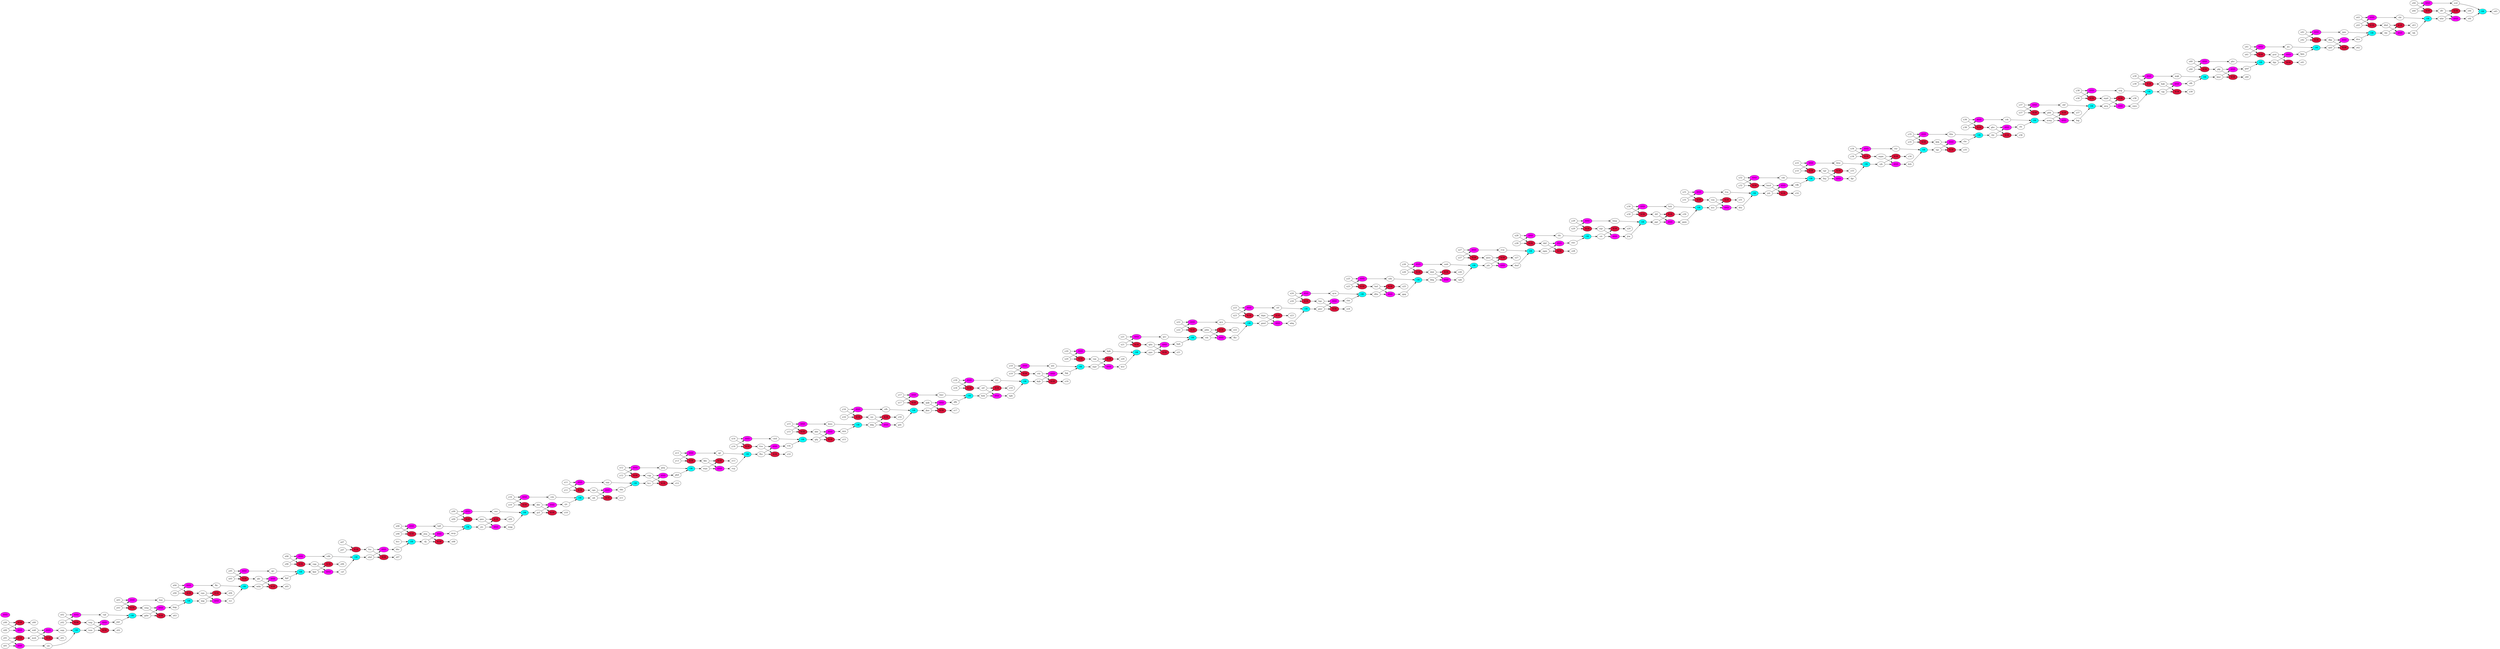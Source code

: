 digraph{
  rankdir="LR"
  91 [label="AND"][style=filled][fillcolor=fuchsia]
  {vpn, wjg} -> 91 -> rcr
  92 [label="AND"][style=filled][fillcolor=fuchsia]
  {y25, x25} -> 92 -> sdn
  93 [label="XOR"][style=filled][fillcolor=crimson]
  {ncs, vnn} -> 93 -> z31
  94 [label="OR"][style=filled][fillcolor=aqua]
  {dtn, tvq} -> 94 -> jsb
  95 [label="XOR"][style=filled][fillcolor=crimson]
  {vjv, ddg} -> 95 -> z16
  96 [label="AND"][style=filled][fillcolor=fuchsia]
  {x06, y06} -> 96 -> vdb
  97 [label="AND"][style=filled][fillcolor=fuchsia]
  {x04, y04} -> 97 -> fkc
  98 [label="AND"][style=filled][fillcolor=fuchsia]
  {msh, mkf} -> 98 -> nqq
  99 [label="AND"][style=filled][fillcolor=fuchsia]
  {y05, x05} -> 99 -> qjc
  100 [label="AND"][style=filled][fillcolor=fuchsia]
  {dkp, qwf} -> 100 -> dvn
  101 [label="AND"][style=filled][fillcolor=fuchsia]
  {jsb, bmd} -> 101 -> rdk
  102 [label="XOR"][style=filled][fillcolor=crimson]
  {y00, x00} -> 102 -> z00
  103 [label="XOR"][style=filled][fillcolor=crimson]
  {y35, x35} -> 103 -> khk
  104 [label="AND"][style=filled][fillcolor=fuchsia]
  {pcf, dhr} -> 104 -> cjv
  105 [label="AND"][style=filled][fillcolor=fuchsia]
  {vqg, hcc} -> 105 -> gbd
  106 [label="AND"][style=filled][fillcolor=fuchsia]
  {x39, y39} -> 106 -> wgk
  107 [label="XOR"][style=filled][fillcolor=crimson]
  {x33, y33} -> 107 -> vgr
  108 [label="OR"][style=filled][fillcolor=aqua]
  {bqj, shf} -> 108 -> qvq
  109 [label="AND"][style=filled][fillcolor=fuchsia]
  {y21, x21} -> 109 -> qvc
  110 [label="XOR"][style=filled][fillcolor=crimson]
  {vqs, mpr} -> 110 -> z20
  111 [label="XOR"][style=filled][fillcolor=crimson]
  {x04, y04} -> 111 -> vpn
  112 [label="XOR"][style=filled][fillcolor=crimson]
  {y01, x01} -> 112 -> msh
  113 [label="OR"][style=filled][fillcolor=aqua]
  {wkq, stf} -> 113 -> gmr
  114 [label="XOR"][style=filled][fillcolor=crimson]
  {fgw, vgg} -> 114 -> z06
  115 [label="AND"][style=filled][fillcolor=fuchsia]
  {x01, y01} -> 115 -> cjn
  116 [label="AND"][style=filled][fillcolor=fuchsia]
  {x11, y11} -> 116 -> spp
  117 [label="AND"][style=filled][fillcolor=fuchsia]
  {nhd, fns} -> 117 -> bhc
  118 [label="XOR"][style=filled][fillcolor=crimson]
  {gdw, smg} -> 118 -> z03
  119 [label="OR"][style=filled][fillcolor=aqua]
  {qcn, fhv} -> 119 -> gmd
  120 [label="OR"][style=filled][fillcolor=aqua]
  {dvn, jqm} -> 120 -> tbt
  121 [label="AND"][style=filled][fillcolor=fuchsia]
  {x42, y42} -> 121 -> jqm
  122 [label="AND"][style=filled][fillcolor=fuchsia]
  {y09, x09} -> 122 -> cwr
  123 [label="OR"][style=filled][fillcolor=aqua]
  {rwv, tfn} -> 123 -> ctt
  124 [label="OR"][style=filled][fillcolor=aqua]
  {gnq, gbd} -> 124 -> wqn
  125 [label="AND"][style=filled][fillcolor=fuchsia]
  {tfj, jwq} -> 125 -> mcp
  126 [label="OR"][style=filled][fillcolor=aqua]
  {gpg, sdn} -> 126 -> bbg
  127 [label="AND"][style=filled][fillcolor=fuchsia]
  {y16, x16} -> 127 -> nfb
  128 [label="XOR"][style=filled][fillcolor=crimson]
  {tth, pdm} -> 128 -> z22
  129 [label="AND"][style=filled][fillcolor=fuchsia]
  {x08, y08} -> 129 -> hdf
  130 [label="AND"][style=filled][fillcolor=fuchsia]
  {ppn, qbn} -> 130 -> hph
  131 [label="OR"][style=filled][fillcolor=aqua]
  {dmf, rvw} -> 131 -> ngm
  132 [label="XOR"][style=filled][fillcolor=crimson]
  {vqg, hcc} -> 132 -> z12
  133 [label="OR"][style=filled][fillcolor=aqua]
  {hfj, cbt} -> 133 -> wbr
  134 [label="OR"][style=filled][fillcolor=aqua]
  {cwd, vvb} -> 134 -> gbj
  135 [label="XOR"][style=filled][fillcolor=crimson]
  {x34, y34} -> 135 -> mgm
  136 [label="XOR"][style=filled][fillcolor=crimson]
  {knk, ntf} -> 136 -> z18
  137 [label="XOR"][style=filled][fillcolor=crimson]
  {x12, y12} -> 137 -> vqg
  138 [label="AND"][style=filled][fillcolor=fuchsia]
  {khf, ngm} -> 138 -> rwv
  139 [label="AND"][style=filled][fillcolor=fuchsia]
  {fhn, fcw} -> 139 -> vvb
  140 [label="AND"][style=filled][fillcolor=fuchsia]
  {gmr, hqc} -> 140 -> chn
  141 [label="AND"][style=filled][fillcolor=fuchsia]
  {x12, y12} -> 141 -> gnq
  142 [label="OR"][style=filled][fillcolor=aqua]
  {sfh, wgk} -> 142 -> kmr
  143 [label="XOR"][style=filled][fillcolor=crimson]
  {mkf, msh} -> 143 -> z01
  144 [label="XOR"][style=filled][fillcolor=crimson]
  {fhn, fcw} -> 144 -> z14
  145 [label="OR"][style=filled][fillcolor=aqua]
  {fgm, jts} -> 145 -> qwf
  146 [label="OR"][style=filled][fillcolor=aqua]
  {bpf, qjc} -> 146 -> fgw
  147 [label="XOR"][style=filled][fillcolor=crimson]
  {tbt, bhd} -> 147 -> z43
  148 [label="XOR"][style=filled][fillcolor=crimson]
  {x16, y16} -> 148 -> vjv
  149 [label="XOR"][style=filled][fillcolor=crimson]
  {x06, y06} -> 149 -> vgg
  150 [label="AND"][style=filled][fillcolor=fuchsia]
  {x03, y03} -> 150 -> hwj
  151 [label="OR"][style=filled][fillcolor=aqua]
  {phv, gwf} -> 151 -> bjp
  152 [label="XOR"][style=filled][fillcolor=crimson]
  {gmd, dqm} -> 152 -> z23
  153 [label="XOR"][style=filled][fillcolor=crimson]
  {y39, x39} -> 153 -> hqb
  154 [label="XOR"][style=filled][fillcolor=crimson]
  {y20, x20} -> 154 -> vqs
  155 [label="XOR"][style=filled][fillcolor=crimson]
  {jrs, qws} -> 155 -> z09
  156 [label="XOR"][style=filled][fillcolor=crimson]
  {dfm, hnf} -> 156 -> z25
  157 [label="XOR"][style=filled][fillcolor=crimson]
  {x15, y15} -> 157 -> ddr
  158 [label="AND"][style=filled][fillcolor=fuchsia]
  {y17, x17} -> 158 -> bwr
  159 [label="AND"][style=filled][fillcolor=fuchsia]
  {rtb, kqb} -> 159 -> hgj
  160 [label="OR"][style=filled][fillcolor=aqua]
  {vqf, pqv} -> 160 -> gdw
  161 [label="XOR"][style=filled][fillcolor=crimson]
  {y38, x38} -> 161 -> mpd
  162 [label="XOR"][style=filled][fillcolor=crimson]
  {kks, wqn} -> 162 -> z13
  163 [label="AND"][style=filled][fillcolor=fuchsia]
  {ddg, vjv} -> 163 -> gdv
  164 [label="XOR"][style=filled][fillcolor=crimson]
  {x11, y11} -> 164 -> cgn
  165 [label="OR"][style=filled][fillcolor=aqua]
  {svd, nfd} -> 165 -> z45
  166 [label="AND"][style=filled][fillcolor=fuchsia]
  {y44, x44} -> 166 -> svd
  167 [label="AND"][style=filled][fillcolor=fuchsia]
  {twg, tnm} -> 167 -> pqv
  168 [label="AND"][style=filled][fillcolor=fuchsia]
  {ntf, knk} -> 168 -> ngh
  169 [label="XOR"][style=filled][fillcolor=crimson]
  {fmj, vgr} -> 169 -> z33
  170 [label="AND"][style=filled][fillcolor=fuchsia]
  {cjh, cgn} -> 170 -> skn
  171 [label="XOR"][style=filled][fillcolor=crimson]
  {x07, y07} -> 171 -> fns
  172 [label="AND"][style=filled][fillcolor=fuchsia]
  {ddr, gbj} -> 172 -> qcp
  173 [label="XOR"][style=filled][fillcolor=crimson]
  {mwg, pbh} -> 173 -> z37
  174 [label="AND"][style=filled][fillcolor=fuchsia]
  {tbt, bhd} -> 174 -> hfj
  175 [label="AND"][style=filled][fillcolor=fuchsia]
  {x28, y28} -> 175 -> tfn
  176 [label="OR"][style=filled][fillcolor=aqua]
  {chn, qcw} -> 176 -> dfm
  177 [label="XOR"][style=filled][fillcolor=crimson]
  {y25, x25} -> 177 -> hnf
  178 [label="XOR"][style=filled][fillcolor=crimson]
  {wbr, dfr} -> 178 -> z44
  179 [label="AND"][style=filled][fillcolor=fuchsia]
  {x24, y24} -> 179 -> qcw
  180 [label="XOR"][style=filled][fillcolor=crimson]
  {ctt, nqr} -> 180 -> z29
  181 [label="XOR"][style=filled][fillcolor=crimson]
  {y10, x10} -> 181 -> dhr
  182 [label="XOR"][style=filled][fillcolor=crimson]
  {x17, y17} -> 182 -> gqk
  183 [label="OR"][style=filled][fillcolor=aqua]
  {fdw, chc} -> 183 -> tht
  184 [label="XOR"][style=filled][fillcolor=crimson]
  {x02, y02} -> 184 -> twg
  185 [label="XOR"][style=filled][fillcolor=crimson]
  {bbg, dnb} -> 185 -> z26
  186 [label="OR"][style=filled][fillcolor=aqua]
  {hdf, mcp} -> 186 -> jrs
  187 [label="AND"][style=filled][fillcolor=fuchsia]
  {x22, y22} -> 187 -> qcn
  188 [label="AND"][style=filled][fillcolor=fuchsia]
  {x27, y27} -> 188 -> rvw
  189 [label="OR"][style=filled][fillcolor=aqua]
  {bwr, dfh} -> 189 -> knk
  190 [label="XOR"][style=filled][fillcolor=crimson]
  {y28, x28} -> 190 -> khf
  191 [label="AND"][style=filled][fillcolor=fuchsia]
  {pvd, bjp} -> 191 -> fgm
  192 [label="OR"][style=filled][fillcolor=aqua]
  {tdv, ngh} -> 192 -> kqb
  193 [label="AND"][style=filled][fillcolor=fuchsia]
  {x00, y00} -> 193 -> mkf
  194 [label="OR"][style=filled][fillcolor=aqua]
  {dsb, rnr} -> 194 -> tgs
  195 [label="XOR"][style=filled][fillcolor=crimson]
  {mpd, qvq} -> 195 -> z38
  196 [label="AND"][style=filled][fillcolor=fuchsia]
  {tgs, khk} -> 196 -> chc
  197 [label="XOR"][style=filled][fillcolor=crimson]
  {y41, x41} -> 197 -> pvd
  198 [label="XOR"][style=filled][fillcolor=crimson]
  {x09, y09} -> 198 -> qws
  199 [label="AND"][style=filled][fillcolor=fuchsia]
  {x34, y34} -> 199 -> rnr
  200 [label="XOR"][style=filled][fillcolor=crimson]
  {y37, x37} -> 200 -> pbh
  201 [label="XOR"][style=filled][fillcolor=crimson]
  {qmn, jsh} -> 201 -> z27
  202 [label="XOR"][style=filled][fillcolor=crimson]
  {vpn, wjg} -> 202 -> z04
  203 [label="XOR"][style=filled][fillcolor=crimson]
  {x40, y40} -> 203 -> pkj
  204 [label="OR"][style=filled][fillcolor=aqua]
  {nsg, nwn} -> 204 -> vjg
  205 [label="AND"][style=filled][fillcolor=fuchsia]
  {x35, y35} -> 205 -> fdw
  206 [label="OR"][style=filled][fillcolor=aqua]
  {crk, cfs} -> 206 -> mwg
  207 [label="OR"][style=filled][fillcolor=aqua]
  {rcr, fkc} -> 207 -> whh
  208 [label="AND"][style=filled][fillcolor=fuchsia]
  {gqk, jkm} -> 208 -> dfh
  209 [label="XOR"][style=filled][fillcolor=crimson]
  {x27, y27} -> 209 -> qmn
  210 [label="OR"][style=filled][fillcolor=aqua]
  {hph, qvc} -> 210 -> tth
  211 [label="OR"][style=filled][fillcolor=aqua]
  {jtw, bmp} -> 211 -> pgr
  212 [label="AND"][style=filled][fillcolor=fuchsia]
  {y29, x29} -> 212 -> bmp
  213 [label="XOR"][style=filled][fillcolor=crimson]
  {x22, y22} -> 213 -> pdm
  214 [label="XOR"][style=filled][fillcolor=crimson]
  {x29, y29} -> 214 -> nqr
  215 [label="AND"][style=filled][fillcolor=fuchsia]
  {x36, y36} -> 215 -> crk
  216 [label="AND"][style=filled][fillcolor=fuchsia]
  {y10, x10} -> 216 -> rck
  217 [label="XOR"][style=filled][fillcolor=crimson]
  {y03, x03} -> 217 -> smg
  218 [label="AND"][style=filled][fillcolor=fuchsia]
  {bbg, dnb} -> 218 -> vpb
  219 [label="XOR"][style=filled][fillcolor=crimson]
  {tnm, twg} -> 219 -> z02
  220 [label="OR"][style=filled][fillcolor=aqua]
  {rvp, qjt} -> 220 -> fhn
  221 [label="OR"][style=filled][fillcolor=aqua]
  {cjv, rck} -> 221 -> cjh
  222 [label="XOR"][style=filled][fillcolor=crimson]
  {ngm, khf} -> 222 -> z28
  223 [label="AND"][style=filled][fillcolor=fuchsia]
  {qfs, whh} -> 223 -> bpf
  224 [label="AND"][style=filled][fillcolor=fuchsia]
  {hqb, vjg} -> 224 -> sfh
  225 [label="OR"][style=filled][fillcolor=aqua]
  {skn, spp} -> 225 -> hcc
  226 [label="OR"][style=filled][fillcolor=aqua]
  {cwr, mqg} -> 226 -> pcf
  227 [label="XOR"][style=filled][fillcolor=crimson]
  {x44, y44} -> 227 -> dfr
  228 [label="OR"][style=filled][fillcolor=aqua]
  {hhw, fgr} -> 228 -> vjb
  229 [label="AND"][style=filled][fillcolor=fuchsia]
  {kmr, pkj} -> 229 -> gwf
  230 [label="XOR"][style=filled][fillcolor=crimson]
  {x08, y08} -> 230 -> jwq
  231 [label="XOR"][style=filled][fillcolor=crimson]
  {ppn, qbn} -> 231 -> z21
  232 [label="XOR"][style=filled][fillcolor=crimson]
  {kqb, rtb} -> 232 -> z19
  233 [label="XOR"][style=filled][fillcolor=crimson]
  {mgm, vjb} -> 233 -> z34
  234 [label="AND"][style=filled][fillcolor=fuchsia]
  {mpr, vqs} -> 234 -> wcr
  235 [label="XOR"][style=filled][fillcolor=crimson]
  {hqb, vjg} -> 235 -> z39
  236 [label="XOR"][style=filled][fillcolor=crimson]
  {cgn, cjh} -> 236 -> z11
  237 [label="AND"][style=filled][fillcolor=fuchsia]
  {y02, x02} -> 237 -> vqf
  238 [label="AND"][style=filled][fillcolor=fuchsia]
  {ghv, tht} -> 238 -> cfs
  239 [label="XOR"][style=filled][fillcolor=crimson]
  {x13, y13} -> 239 -> kks
  240 [label="XOR"][style=filled][fillcolor=crimson]
  {y26, x26} -> 240 -> dnb
  241 [label="AND"][style=filled][fillcolor=fuchsia]
  {qws, jrs} -> 241 -> mqg
  242 [label="AND"][style=filled][fillcolor=fuchsia]
  {mgm, vjb} -> 242 -> dsb
  243 [label="AND"][style=filled][fillcolor=fuchsia]
  {x26, y26} -> 243 -> swb
  244 [label="AND"][style=filled][fillcolor=fuchsia]
  {x31, y31} -> 244 -> tvq
  245 [label="AND"][style=filled][fillcolor=fuchsia]
  {x20, y20} -> 245 -> bgk
  246 [label="OR"][style=filled][fillcolor=aqua]
  {kmn, qcp} -> 246 -> ddg
  247 [label="XOR"][style=filled][fillcolor=crimson]
  {y30, x30} -> 247 -> dtf
  248 [label="OR"][style=filled][fillcolor=aqua]
  {wcr, bgk} -> 248 -> ppn
  249 [label="XOR"][style=filled][fillcolor=crimson]
  {dkp, qwf} -> 249 -> z42
  250 [label="AND"][style=filled][fillcolor=fuchsia]
  {y15, x15} -> 250 -> kmn
  251 [label="AND"][style=filled][fillcolor=fuchsia]
  {x38, y38} -> 251 -> nsg
  252 [label="XOR"][style=filled][fillcolor=crimson]
  {x21, y21} -> 252 -> qbn
  253 [label="XOR"][style=filled][fillcolor=crimson]
  {dtf, pgr} -> 253 -> z30
  254 [label="AND"][style=filled][fillcolor=fuchsia]
  {x40, y40} -> 254 -> phv
  255 [label="AND"][style=filled][fillcolor=fuchsia]
  {x32, y32} -> 255 -> csk
  256 [label="XOR"][style=filled][fillcolor=crimson]
  {y31, x31} -> 256 -> vnn
  257 [label="XOR"][style=filled][fillcolor=crimson]
  {y24, x24} -> 257 -> hqc
  258 [label="XOR"][style=filled][fillcolor=crimson]
  {pkj, kmr} -> 258 -> z40
  259 [label="XOR"][style=filled][fillcolor=crimson]
  {gmr, hqc} -> 259 -> z24
  260 [label="AND"][style=filled][fillcolor=fuchsia]
  {x43, y43} -> 260 -> cbt
  261 [label="XOR"][style=filled][fillcolor=crimson]
  {y18, x18} -> 261 -> ntf
  262 [label="AND"][style=filled][fillcolor=fuchsia]
  {pgr, dtf} -> 262 -> ppm
  263 [label="AND"][style=filled][fillcolor=fuchsia]
  {nqr, ctt} -> 263 -> jtw
  264 [label="AND"][style=filled][fillcolor=fuchsia]
  {wqn, kks} -> 264 -> rvp
  265 [label="AND"][style=filled][fillcolor=fuchsia]
  {x13, y13} -> 265 -> qjt
  266 [label="XOR"][style=filled][fillcolor=crimson]
  {jsb, bmd} -> 266 -> z32
  267 [label="XOR"][style=filled][fillcolor=crimson]
  {qfs, whh} -> 267 -> z05
  268 [label="XOR"][style=filled][fillcolor=crimson]
  {y23, x23} -> 268 -> dqm
  269 [label="AND"][style=filled][fillcolor=fuchsia]
  {y33, x33} -> 269 -> hhw
  270 [label="AND"][style=filled][fillcolor=fuchsia]
  {ncs, vnn} -> 270 -> dtn
  271 [label="XOR"][style=filled][fillcolor=crimson]
  {y19, x19} -> 271 -> rtb
  272 [label="OR"][style=filled][fillcolor=aqua]
  {rdk, csk} -> 272 -> fmj
  273 [label="AND"][style=filled][fillcolor=fuchsia]
  {gdw, smg} -> 273 -> bqg
  274 [label="XOR"][style=filled][fillcolor=crimson]
  {x32, y32} -> 274 -> bmd
  275 [label="OR"][style=filled][fillcolor=aqua]
  {nqq, cjn} -> 275 -> tnm
  276 [label="XOR"][style=filled][fillcolor=crimson]
  {gbj, ddr} -> 276 -> z15
  277 [label="XOR"][style=filled][fillcolor=crimson]
  {x05, y05} -> 277 -> qfs
  278 [label="OR"][style=filled][fillcolor=aqua]
  {bqg, hwj} -> 278 -> wjg
  279 [label="AND"][style=filled][fillcolor=fuchsia]
  {x30, y30} -> 279 -> hsh
  280 [label="AND"][style=filled][fillcolor=fuchsia]
  {y19, x19} -> 280 -> wfc
  281 [label="XOR"][style=filled][fillcolor=crimson]
  {tfj, jwq} -> 281 -> z08
  282 [label="XOR"][style=filled][fillcolor=crimson]
  {x43, y43} -> 282 -> bhd
  283 [label="XOR"][style=filled][fillcolor=crimson]
  {x42, y42} -> 283 -> dkp
  284 [label="AND"][style=filled][fillcolor=fuchsia]
  {fmj, vgr} -> 284 -> fgr
  285 [label="AND"][style=filled][fillcolor=fuchsia]
  {y41, x41} -> 285 -> jts
  286 [label="XOR"][style=filled][fillcolor=crimson]
  {nhd, fns} -> 286 -> z07
  287 [label="AND"][style=filled][fillcolor=fuchsia]
  {qvq, mpd} -> 287 -> nwn
  288 [label="XOR"][style=filled][fillcolor=crimson]
  {jkm, gqk} -> 288 -> z17
  289 [label="AND"][style=filled][fillcolor=fuchsia]
  {tth, pdm} -> 289 -> fhv
  290 [label="OR"][style=filled][fillcolor=aqua]
  {hsh, ppm} -> 290 -> ncs
  291 [label="OR"][style=filled][fillcolor=aqua]
  {nfb, gdv} -> 291 -> jkm
  292 [label="XOR"][style=filled][fillcolor=crimson]
  {khk, tgs} -> 292 -> z35
  293 [label="AND"][style=filled][fillcolor=fuchsia]
  {wbr, dfr} -> 293 -> nfd
  294 [label="OR"][style=filled][fillcolor=aqua]
  {hgj, wfc} -> 294 -> mpr
  295 [label="AND"][style=filled][fillcolor=fuchsia]
  {dfm, hnf} -> 295 -> gpg
  296 [label="AND"][style=filled][fillcolor=fuchsia]
  {mwg, pbh} -> 296 -> bqj
  297 [label="AND"][style=filled][fillcolor=fuchsia]
  {x14, y14} -> 297 -> cwd
  298 [label="AND"][style=filled][fillcolor=fuchsia]
  {y37, x37} -> 298 -> shf
  299 [label="AND"][style=filled][fillcolor=fuchsia]
  {y18, x18} -> 299 -> tdv
  300 [label="XOR"][style=filled][fillcolor=crimson]
  {dhr, pcf} -> 300 -> z10
  301 [label="OR"][style=filled][fillcolor=aqua]
  {vpb, swb} -> 301 -> jsh
  302 [label="AND"][style=filled][fillcolor=fuchsia]
  {vgg, fgw} -> 302 -> csf
  303 [label="AND"][style=filled][fillcolor=fuchsia]
  {qmn, jsh} -> 303 -> dmf
  304 [label="XOR"][style=filled][fillcolor=crimson]
  {x36, y36} -> 304 -> ghv
  305 [label="AND"][style=filled][fillcolor=fuchsia]
  {y23, x23} -> 305 -> stf
  306 [label="AND"][style=filled][fillcolor=fuchsia]
  {dqm, gmd} -> 306 -> wkq
  307 [label="XOR"][style=filled][fillcolor=crimson]
  {y14, x14} -> 307 -> fcw
  308 [label="XOR"][style=filled][fillcolor=crimson]
  {ghv, tht} -> 308 -> z36
  309 [label="OR"][style=filled][fillcolor=aqua]
  {hvc, bhc} -> 309 -> tfj
  310 [label="XOR"][style=filled][fillcolor=crimson]
  {bjp, pvd} -> 310 -> z41
  311 [label="OR"][style=filled][fillcolor=aqua]
  {csf, vdb} -> 311 -> nhd
  312 [label="AND"][style=filled][fillcolor=fuchsia]
}
